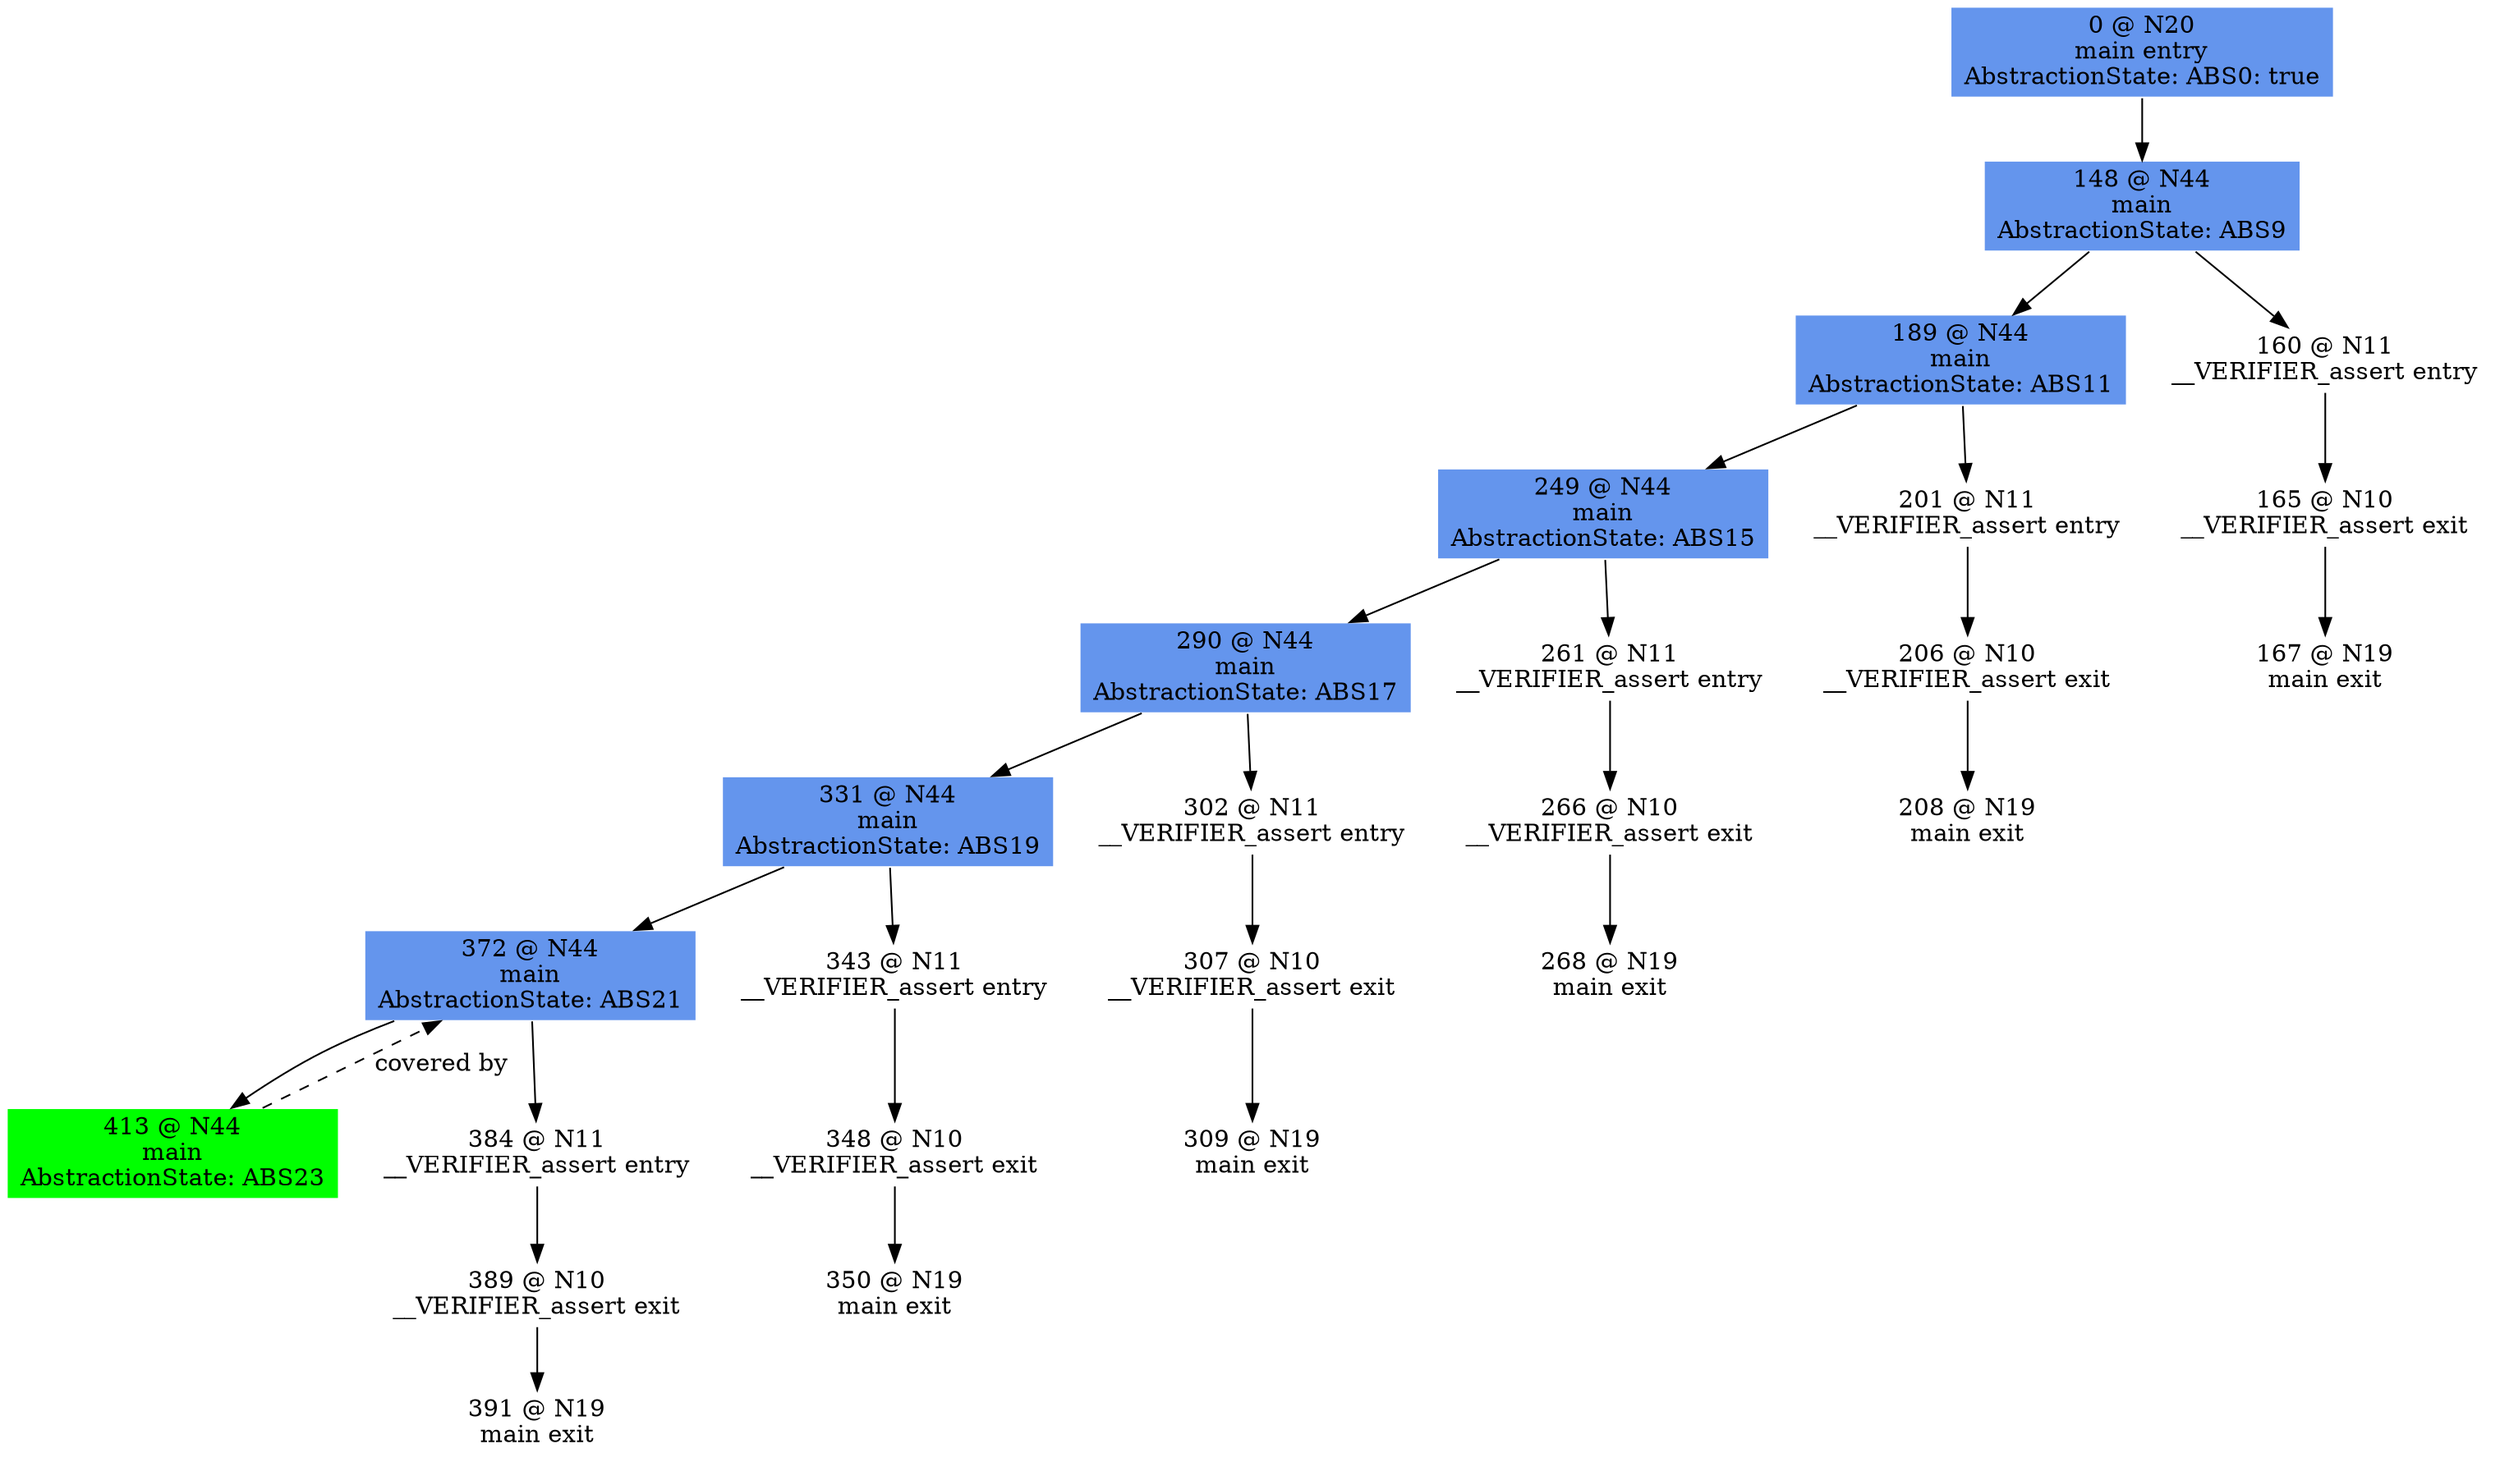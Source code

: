 digraph ARG {
node [style="filled" shape="box" color="white"]
0 [fillcolor="cornflowerblue" label="0 @ N20\nmain entry\nAbstractionState: ABS0: true\n" id="0"]
148 [fillcolor="cornflowerblue" label="148 @ N44\nmain\nAbstractionState: ABS9\n" id="148"]
189 [fillcolor="cornflowerblue" label="189 @ N44\nmain\nAbstractionState: ABS11\n" id="189"]
249 [fillcolor="cornflowerblue" label="249 @ N44\nmain\nAbstractionState: ABS15\n" id="249"]
290 [fillcolor="cornflowerblue" label="290 @ N44\nmain\nAbstractionState: ABS17\n" id="290"]
331 [fillcolor="cornflowerblue" label="331 @ N44\nmain\nAbstractionState: ABS19\n" id="331"]
372 [fillcolor="cornflowerblue" label="372 @ N44\nmain\nAbstractionState: ABS21\n" id="372"]
413 [fillcolor="green" label="413 @ N44\nmain\nAbstractionState: ABS23\n" id="413"]
384 [label="384 @ N11\n__VERIFIER_assert entry\n" id="384"]
389 [label="389 @ N10\n__VERIFIER_assert exit\n" id="389"]
391 [label="391 @ N19\nmain exit\n" id="391"]
343 [label="343 @ N11\n__VERIFIER_assert entry\n" id="343"]
348 [label="348 @ N10\n__VERIFIER_assert exit\n" id="348"]
350 [label="350 @ N19\nmain exit\n" id="350"]
302 [label="302 @ N11\n__VERIFIER_assert entry\n" id="302"]
307 [label="307 @ N10\n__VERIFIER_assert exit\n" id="307"]
309 [label="309 @ N19\nmain exit\n" id="309"]
261 [label="261 @ N11\n__VERIFIER_assert entry\n" id="261"]
266 [label="266 @ N10\n__VERIFIER_assert exit\n" id="266"]
268 [label="268 @ N19\nmain exit\n" id="268"]
201 [label="201 @ N11\n__VERIFIER_assert entry\n" id="201"]
206 [label="206 @ N10\n__VERIFIER_assert exit\n" id="206"]
208 [label="208 @ N19\nmain exit\n" id="208"]
160 [label="160 @ N11\n__VERIFIER_assert entry\n" id="160"]
165 [label="165 @ N10\n__VERIFIER_assert exit\n" id="165"]
167 [label="167 @ N19\nmain exit\n" id="167"]
0 -> 148 []
148 -> 160 []
148 -> 189 []
189 -> 201 []
189 -> 249 []
249 -> 261 []
249 -> 290 []
290 -> 302 []
290 -> 331 []
331 -> 343 []
331 -> 372 []
413 -> 372 [style="dashed" weight="0" label="covered by"]
372 -> 384 []
372 -> 413 []
384 -> 389 []
389 -> 391 []
343 -> 348 []
348 -> 350 []
302 -> 307 []
307 -> 309 []
261 -> 266 []
266 -> 268 []
201 -> 206 []
206 -> 208 []
160 -> 165 []
165 -> 167 []
}
